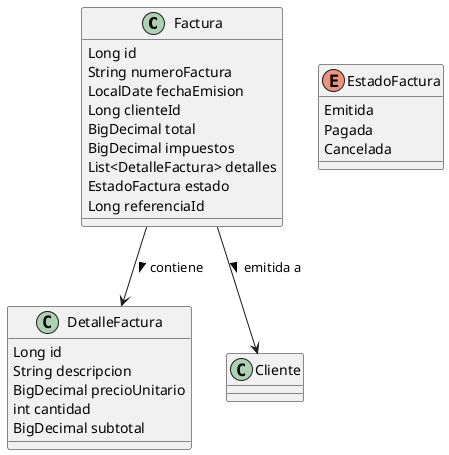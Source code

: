 @startuml

class Factura {
  Long id
  String numeroFactura
  LocalDate fechaEmision
  Long clienteId
  BigDecimal total
  BigDecimal impuestos
  List<DetalleFactura> detalles
  EstadoFactura estado  
  Long referenciaId
}

enum EstadoFactura {
  Emitida
  Pagada
  Cancelada
}

class DetalleFactura {
  Long id
  String descripcion
  BigDecimal precioUnitario
  int cantidad
  BigDecimal subtotal
}

Factura --> DetalleFactura : contiene >
Factura --> Cliente : emitida a >


@enduml